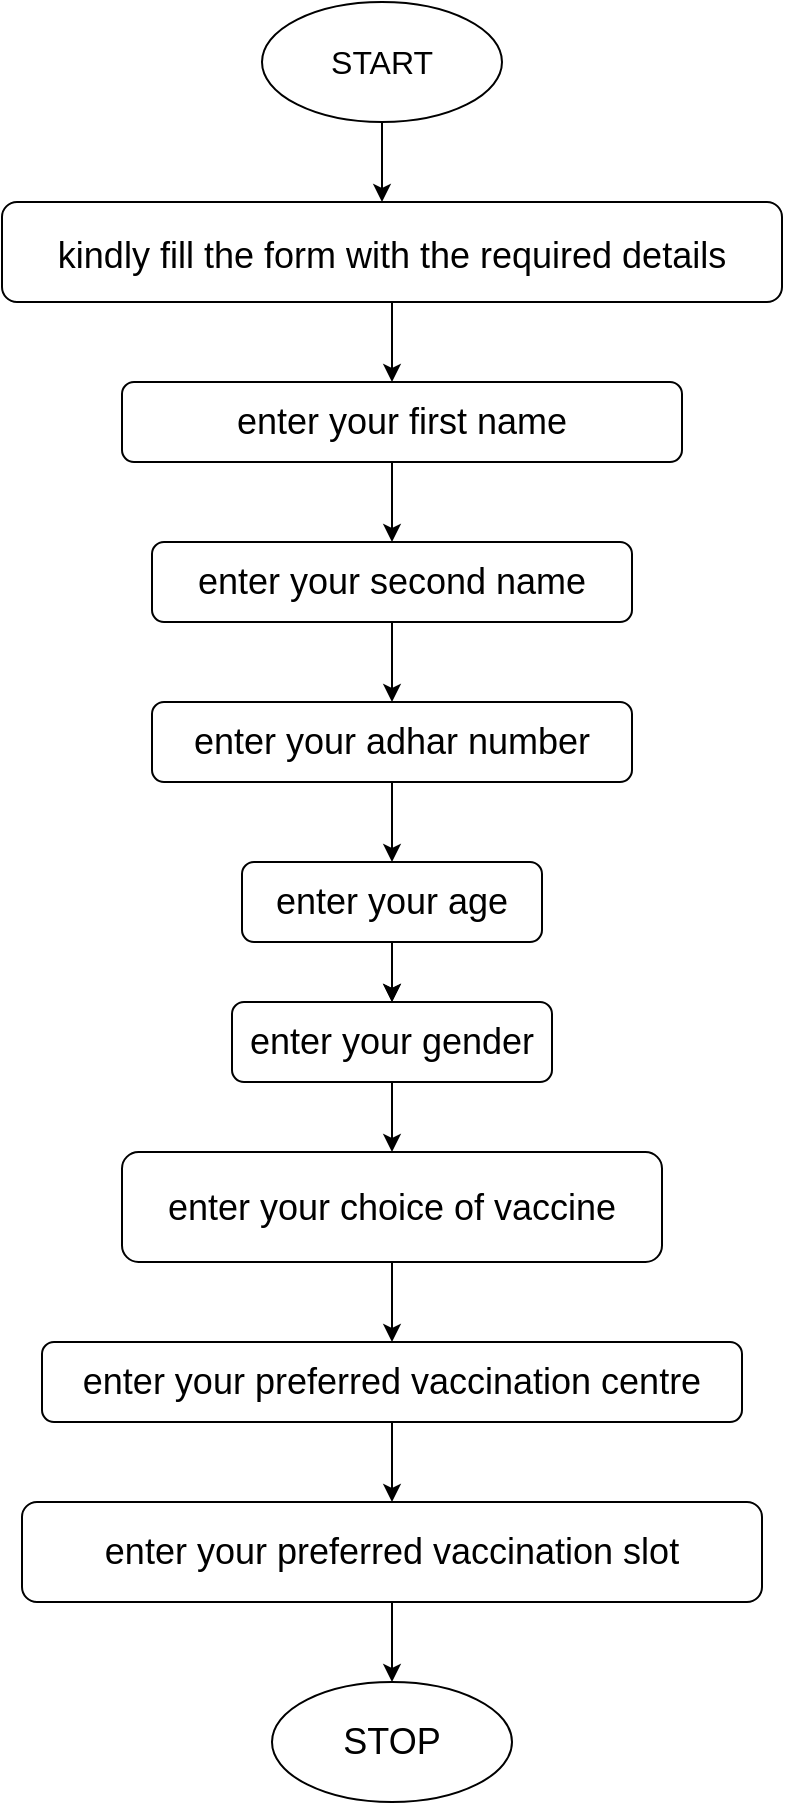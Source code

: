 <mxfile version="16.5.6" type="github">
  <diagram id="C5RBs43oDa-KdzZeNtuy" name="Page-1">
    <mxGraphModel dx="1038" dy="489" grid="1" gridSize="10" guides="1" tooltips="1" connect="1" arrows="1" fold="1" page="1" pageScale="1" pageWidth="827" pageHeight="1169" math="0" shadow="0">
      <root>
        <mxCell id="WIyWlLk6GJQsqaUBKTNV-0" />
        <mxCell id="WIyWlLk6GJQsqaUBKTNV-1" parent="WIyWlLk6GJQsqaUBKTNV-0" />
        <mxCell id="DFkXCgHexfb-b-sQ5JPd-5" style="edgeStyle=orthogonalEdgeStyle;rounded=0;orthogonalLoop=1;jettySize=auto;html=1;fontSize=24;" edge="1" parent="WIyWlLk6GJQsqaUBKTNV-1" source="DFkXCgHexfb-b-sQ5JPd-4">
          <mxGeometry relative="1" as="geometry">
            <mxPoint x="380" y="110" as="targetPoint" />
          </mxGeometry>
        </mxCell>
        <mxCell id="DFkXCgHexfb-b-sQ5JPd-4" value="&lt;font size=&quot;3&quot;&gt;START&lt;/font&gt;" style="ellipse;whiteSpace=wrap;html=1;" vertex="1" parent="WIyWlLk6GJQsqaUBKTNV-1">
          <mxGeometry x="320" y="10" width="120" height="60" as="geometry" />
        </mxCell>
        <mxCell id="DFkXCgHexfb-b-sQ5JPd-16" style="edgeStyle=orthogonalEdgeStyle;rounded=0;orthogonalLoop=1;jettySize=auto;html=1;fontSize=18;" edge="1" parent="WIyWlLk6GJQsqaUBKTNV-1" source="DFkXCgHexfb-b-sQ5JPd-6">
          <mxGeometry relative="1" as="geometry">
            <mxPoint x="385" y="200" as="targetPoint" />
          </mxGeometry>
        </mxCell>
        <mxCell id="DFkXCgHexfb-b-sQ5JPd-6" value="&lt;font style=&quot;font-size: 18px&quot;&gt;kindly fill the form with the required details&lt;/font&gt;" style="rounded=1;whiteSpace=wrap;html=1;fontSize=24;" vertex="1" parent="WIyWlLk6GJQsqaUBKTNV-1">
          <mxGeometry x="190" y="110" width="390" height="50" as="geometry" />
        </mxCell>
        <mxCell id="DFkXCgHexfb-b-sQ5JPd-19" style="edgeStyle=orthogonalEdgeStyle;rounded=0;orthogonalLoop=1;jettySize=auto;html=1;exitX=0.5;exitY=1;exitDx=0;exitDy=0;fontSize=18;" edge="1" parent="WIyWlLk6GJQsqaUBKTNV-1" source="DFkXCgHexfb-b-sQ5JPd-8">
          <mxGeometry relative="1" as="geometry">
            <mxPoint x="385" y="280" as="targetPoint" />
          </mxGeometry>
        </mxCell>
        <mxCell id="DFkXCgHexfb-b-sQ5JPd-8" value="enter your first name" style="rounded=1;whiteSpace=wrap;html=1;fontSize=18;" vertex="1" parent="WIyWlLk6GJQsqaUBKTNV-1">
          <mxGeometry x="275" y="200" width="220" height="40" as="geometry" />
        </mxCell>
        <mxCell id="DFkXCgHexfb-b-sQ5JPd-20" value="enter your first name" style="rounded=1;whiteSpace=wrap;html=1;fontSize=18;" vertex="1" parent="WIyWlLk6GJQsqaUBKTNV-1">
          <mxGeometry x="250" y="200" width="280" height="40" as="geometry" />
        </mxCell>
        <mxCell id="DFkXCgHexfb-b-sQ5JPd-22" style="edgeStyle=orthogonalEdgeStyle;rounded=0;orthogonalLoop=1;jettySize=auto;html=1;fontSize=18;" edge="1" parent="WIyWlLk6GJQsqaUBKTNV-1" source="DFkXCgHexfb-b-sQ5JPd-21">
          <mxGeometry relative="1" as="geometry">
            <mxPoint x="385" y="360" as="targetPoint" />
          </mxGeometry>
        </mxCell>
        <mxCell id="DFkXCgHexfb-b-sQ5JPd-21" value="enter your second name" style="rounded=1;whiteSpace=wrap;html=1;fontSize=18;" vertex="1" parent="WIyWlLk6GJQsqaUBKTNV-1">
          <mxGeometry x="265" y="280" width="240" height="40" as="geometry" />
        </mxCell>
        <mxCell id="DFkXCgHexfb-b-sQ5JPd-24" style="edgeStyle=orthogonalEdgeStyle;rounded=0;orthogonalLoop=1;jettySize=auto;html=1;fontSize=18;" edge="1" parent="WIyWlLk6GJQsqaUBKTNV-1" source="DFkXCgHexfb-b-sQ5JPd-23" target="DFkXCgHexfb-b-sQ5JPd-25">
          <mxGeometry relative="1" as="geometry">
            <mxPoint x="385" y="440" as="targetPoint" />
          </mxGeometry>
        </mxCell>
        <mxCell id="DFkXCgHexfb-b-sQ5JPd-23" value="enter your adhar number" style="rounded=1;whiteSpace=wrap;html=1;fontSize=18;" vertex="1" parent="WIyWlLk6GJQsqaUBKTNV-1">
          <mxGeometry x="265" y="360" width="240" height="40" as="geometry" />
        </mxCell>
        <mxCell id="DFkXCgHexfb-b-sQ5JPd-26" style="edgeStyle=orthogonalEdgeStyle;rounded=0;orthogonalLoop=1;jettySize=auto;html=1;fontSize=18;" edge="1" parent="WIyWlLk6GJQsqaUBKTNV-1" source="DFkXCgHexfb-b-sQ5JPd-25">
          <mxGeometry relative="1" as="geometry">
            <mxPoint x="385" y="510" as="targetPoint" />
          </mxGeometry>
        </mxCell>
        <mxCell id="DFkXCgHexfb-b-sQ5JPd-27" style="edgeStyle=orthogonalEdgeStyle;rounded=0;orthogonalLoop=1;jettySize=auto;html=1;fontSize=18;" edge="1" parent="WIyWlLk6GJQsqaUBKTNV-1" source="DFkXCgHexfb-b-sQ5JPd-25">
          <mxGeometry relative="1" as="geometry">
            <mxPoint x="385" y="510" as="targetPoint" />
          </mxGeometry>
        </mxCell>
        <mxCell id="DFkXCgHexfb-b-sQ5JPd-25" value="enter your age" style="rounded=1;whiteSpace=wrap;html=1;fontSize=18;" vertex="1" parent="WIyWlLk6GJQsqaUBKTNV-1">
          <mxGeometry x="310" y="440" width="150" height="40" as="geometry" />
        </mxCell>
        <mxCell id="DFkXCgHexfb-b-sQ5JPd-31" style="edgeStyle=orthogonalEdgeStyle;rounded=0;orthogonalLoop=1;jettySize=auto;html=1;fontSize=18;" edge="1" parent="WIyWlLk6GJQsqaUBKTNV-1" source="DFkXCgHexfb-b-sQ5JPd-28" target="DFkXCgHexfb-b-sQ5JPd-32">
          <mxGeometry relative="1" as="geometry">
            <mxPoint x="385" y="590" as="targetPoint" />
          </mxGeometry>
        </mxCell>
        <mxCell id="DFkXCgHexfb-b-sQ5JPd-28" value="&lt;span&gt;enter your gender&lt;/span&gt;" style="rounded=1;whiteSpace=wrap;html=1;fontSize=18;" vertex="1" parent="WIyWlLk6GJQsqaUBKTNV-1">
          <mxGeometry x="305" y="510" width="160" height="40" as="geometry" />
        </mxCell>
        <mxCell id="DFkXCgHexfb-b-sQ5JPd-33" style="edgeStyle=orthogonalEdgeStyle;rounded=0;orthogonalLoop=1;jettySize=auto;html=1;fontSize=18;" edge="1" parent="WIyWlLk6GJQsqaUBKTNV-1" source="DFkXCgHexfb-b-sQ5JPd-32" target="DFkXCgHexfb-b-sQ5JPd-34">
          <mxGeometry relative="1" as="geometry">
            <mxPoint x="385" y="680" as="targetPoint" />
          </mxGeometry>
        </mxCell>
        <mxCell id="DFkXCgHexfb-b-sQ5JPd-32" value="enter your choice of vaccine" style="rounded=1;whiteSpace=wrap;html=1;fontSize=18;" vertex="1" parent="WIyWlLk6GJQsqaUBKTNV-1">
          <mxGeometry x="250" y="585" width="270" height="55" as="geometry" />
        </mxCell>
        <mxCell id="DFkXCgHexfb-b-sQ5JPd-35" style="edgeStyle=orthogonalEdgeStyle;rounded=0;orthogonalLoop=1;jettySize=auto;html=1;fontSize=18;" edge="1" parent="WIyWlLk6GJQsqaUBKTNV-1" source="DFkXCgHexfb-b-sQ5JPd-34" target="DFkXCgHexfb-b-sQ5JPd-36">
          <mxGeometry relative="1" as="geometry">
            <mxPoint x="385" y="760" as="targetPoint" />
          </mxGeometry>
        </mxCell>
        <mxCell id="DFkXCgHexfb-b-sQ5JPd-34" value="enter your preferred vaccination centre" style="rounded=1;whiteSpace=wrap;html=1;fontSize=18;" vertex="1" parent="WIyWlLk6GJQsqaUBKTNV-1">
          <mxGeometry x="210" y="680" width="350" height="40" as="geometry" />
        </mxCell>
        <mxCell id="DFkXCgHexfb-b-sQ5JPd-37" style="edgeStyle=orthogonalEdgeStyle;rounded=0;orthogonalLoop=1;jettySize=auto;html=1;fontSize=18;" edge="1" parent="WIyWlLk6GJQsqaUBKTNV-1" source="DFkXCgHexfb-b-sQ5JPd-36" target="DFkXCgHexfb-b-sQ5JPd-38">
          <mxGeometry relative="1" as="geometry">
            <mxPoint x="385" y="850" as="targetPoint" />
          </mxGeometry>
        </mxCell>
        <mxCell id="DFkXCgHexfb-b-sQ5JPd-36" value="enter your preferred vaccination slot" style="rounded=1;whiteSpace=wrap;html=1;fontSize=18;" vertex="1" parent="WIyWlLk6GJQsqaUBKTNV-1">
          <mxGeometry x="200" y="760" width="370" height="50" as="geometry" />
        </mxCell>
        <mxCell id="DFkXCgHexfb-b-sQ5JPd-38" value="STOP" style="ellipse;whiteSpace=wrap;html=1;fontSize=18;" vertex="1" parent="WIyWlLk6GJQsqaUBKTNV-1">
          <mxGeometry x="325" y="850" width="120" height="60" as="geometry" />
        </mxCell>
      </root>
    </mxGraphModel>
  </diagram>
</mxfile>
